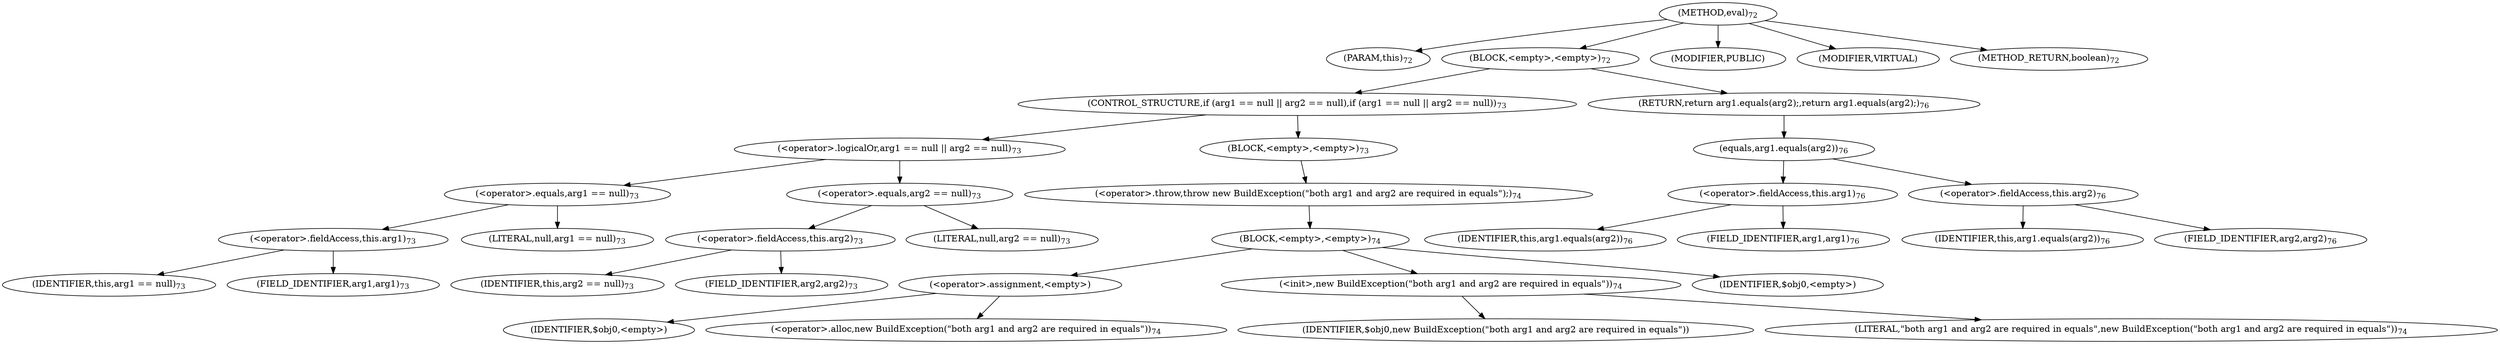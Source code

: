 digraph "eval" {  
"48" [label = <(METHOD,eval)<SUB>72</SUB>> ]
"49" [label = <(PARAM,this)<SUB>72</SUB>> ]
"50" [label = <(BLOCK,&lt;empty&gt;,&lt;empty&gt;)<SUB>72</SUB>> ]
"51" [label = <(CONTROL_STRUCTURE,if (arg1 == null || arg2 == null),if (arg1 == null || arg2 == null))<SUB>73</SUB>> ]
"52" [label = <(&lt;operator&gt;.logicalOr,arg1 == null || arg2 == null)<SUB>73</SUB>> ]
"53" [label = <(&lt;operator&gt;.equals,arg1 == null)<SUB>73</SUB>> ]
"54" [label = <(&lt;operator&gt;.fieldAccess,this.arg1)<SUB>73</SUB>> ]
"55" [label = <(IDENTIFIER,this,arg1 == null)<SUB>73</SUB>> ]
"56" [label = <(FIELD_IDENTIFIER,arg1,arg1)<SUB>73</SUB>> ]
"57" [label = <(LITERAL,null,arg1 == null)<SUB>73</SUB>> ]
"58" [label = <(&lt;operator&gt;.equals,arg2 == null)<SUB>73</SUB>> ]
"59" [label = <(&lt;operator&gt;.fieldAccess,this.arg2)<SUB>73</SUB>> ]
"60" [label = <(IDENTIFIER,this,arg2 == null)<SUB>73</SUB>> ]
"61" [label = <(FIELD_IDENTIFIER,arg2,arg2)<SUB>73</SUB>> ]
"62" [label = <(LITERAL,null,arg2 == null)<SUB>73</SUB>> ]
"63" [label = <(BLOCK,&lt;empty&gt;,&lt;empty&gt;)<SUB>73</SUB>> ]
"64" [label = <(&lt;operator&gt;.throw,throw new BuildException(&quot;both arg1 and arg2 are required in equals&quot;);)<SUB>74</SUB>> ]
"65" [label = <(BLOCK,&lt;empty&gt;,&lt;empty&gt;)<SUB>74</SUB>> ]
"66" [label = <(&lt;operator&gt;.assignment,&lt;empty&gt;)> ]
"67" [label = <(IDENTIFIER,$obj0,&lt;empty&gt;)> ]
"68" [label = <(&lt;operator&gt;.alloc,new BuildException(&quot;both arg1 and arg2 are required in equals&quot;))<SUB>74</SUB>> ]
"69" [label = <(&lt;init&gt;,new BuildException(&quot;both arg1 and arg2 are required in equals&quot;))<SUB>74</SUB>> ]
"70" [label = <(IDENTIFIER,$obj0,new BuildException(&quot;both arg1 and arg2 are required in equals&quot;))> ]
"71" [label = <(LITERAL,&quot;both arg1 and arg2 are required in equals&quot;,new BuildException(&quot;both arg1 and arg2 are required in equals&quot;))<SUB>74</SUB>> ]
"72" [label = <(IDENTIFIER,$obj0,&lt;empty&gt;)> ]
"73" [label = <(RETURN,return arg1.equals(arg2);,return arg1.equals(arg2);)<SUB>76</SUB>> ]
"74" [label = <(equals,arg1.equals(arg2))<SUB>76</SUB>> ]
"75" [label = <(&lt;operator&gt;.fieldAccess,this.arg1)<SUB>76</SUB>> ]
"76" [label = <(IDENTIFIER,this,arg1.equals(arg2))<SUB>76</SUB>> ]
"77" [label = <(FIELD_IDENTIFIER,arg1,arg1)<SUB>76</SUB>> ]
"78" [label = <(&lt;operator&gt;.fieldAccess,this.arg2)<SUB>76</SUB>> ]
"79" [label = <(IDENTIFIER,this,arg1.equals(arg2))<SUB>76</SUB>> ]
"80" [label = <(FIELD_IDENTIFIER,arg2,arg2)<SUB>76</SUB>> ]
"81" [label = <(MODIFIER,PUBLIC)> ]
"82" [label = <(MODIFIER,VIRTUAL)> ]
"83" [label = <(METHOD_RETURN,boolean)<SUB>72</SUB>> ]
  "48" -> "49" 
  "48" -> "50" 
  "48" -> "81" 
  "48" -> "82" 
  "48" -> "83" 
  "50" -> "51" 
  "50" -> "73" 
  "51" -> "52" 
  "51" -> "63" 
  "52" -> "53" 
  "52" -> "58" 
  "53" -> "54" 
  "53" -> "57" 
  "54" -> "55" 
  "54" -> "56" 
  "58" -> "59" 
  "58" -> "62" 
  "59" -> "60" 
  "59" -> "61" 
  "63" -> "64" 
  "64" -> "65" 
  "65" -> "66" 
  "65" -> "69" 
  "65" -> "72" 
  "66" -> "67" 
  "66" -> "68" 
  "69" -> "70" 
  "69" -> "71" 
  "73" -> "74" 
  "74" -> "75" 
  "74" -> "78" 
  "75" -> "76" 
  "75" -> "77" 
  "78" -> "79" 
  "78" -> "80" 
}

